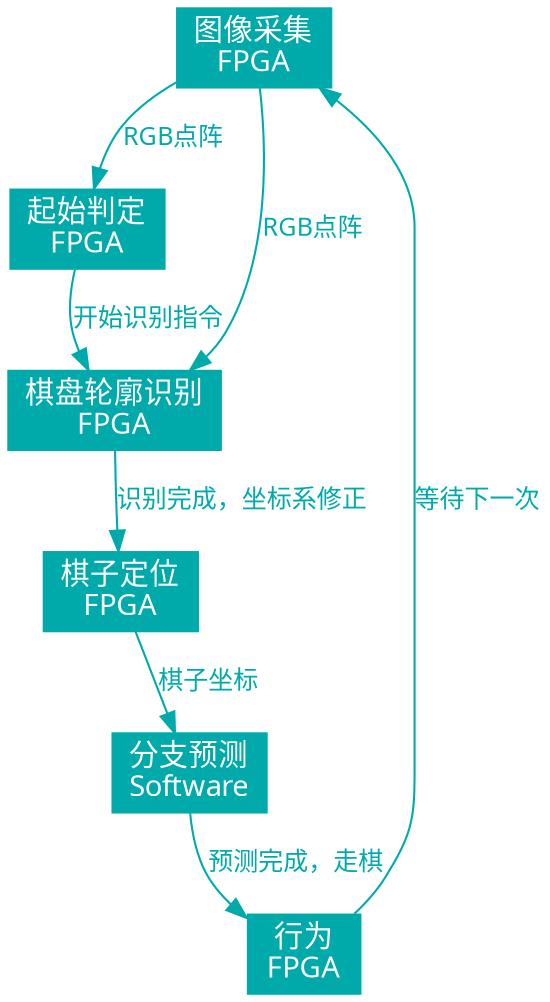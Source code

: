 digraph x{
	rankdir = HD;
	edge [
		fontname = "SimHei",
		fontcolor = "#00AAAA",
		fontsize = 12;
		color = "#00AAAA"];
	node [
		fontname = "MSYaHei",
		fontcolor = white,
		fontsize = 14;
		shape = box,
		style = filled,
		color = "#00AAAA"];
	Start [label="图像采集\nFPGA"];
	Judge [label="起始判定\nFPGA"];
	Reco [label="棋盘轮廓识别\nFPGA"];
	Loc [label="棋子定位\nFPGA"];
	Pre [label="分支预测\nSoftware"];
	Act [label="行为\nFPGA"];
	Start -> {Judge Reco} [label = "RGB点阵"];
	Judge -> Reco [label = "开始识别指令"];
	Reco -> Loc [label = "识别完成，坐标系修正"];
	Loc -> Pre [label = "棋子坐标"];
	Pre -> Act [label = "预测完成，走棋"];
	Act -> Start [label = "等待下一次"];
}